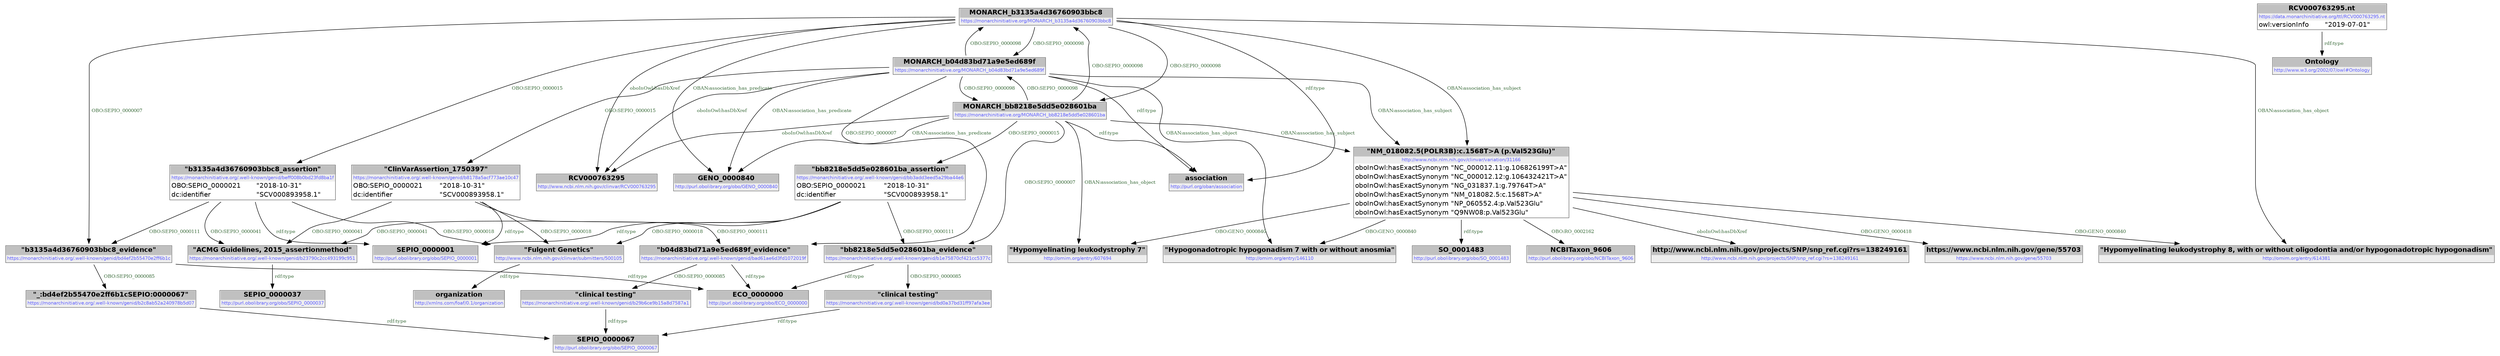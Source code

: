 digraph { 
 node [ fontname="DejaVu Sans" ] ; 
	node1 -> node2 [ color=BLACK, label=< <font point-size='10' color='#336633'>OBO:SEPIO_0000098</font> > ] ;
	node2 -> node3 [ color=BLACK, label=< <font point-size='10' color='#336633'>OBO:SEPIO_0000015</font> > ] ;
	node2 -> node6 [ color=BLACK, label=< <font point-size='10' color='#336633'>rdf:type</font> > ] ;
	node2 -> node7 [ color=BLACK, label=< <font point-size='10' color='#336633'>OBAN:association_has_object</font> > ] ;
	node9 -> node10 [ color=BLACK, label=< <font point-size='10' color='#336633'>OBAN:association_has_object</font> > ] ;
	node5 -> node0 [ color=BLACK, label=< <font point-size='10' color='#336633'>OBO:SEPIO_0000111</font> > ] ;
	node11 -> node12 [ color=BLACK, label=< <font point-size='10' color='#336633'>OBO:GENO_0000840</font> > ] ;
	node2 -> node1 [ color=BLACK, label=< <font point-size='10' color='#336633'>OBO:SEPIO_0000098</font> > ] ;
	node9 -> node13 [ color=BLACK, label=< <font point-size='10' color='#336633'>OBAN:association_has_predicate</font> > ] ;
	node9 -> node14 [ color=BLACK, label=< <font point-size='10' color='#336633'>oboInOwl:hasDbXref</font> > ] ;
	node4 -> node15 [ color=BLACK, label=< <font point-size='10' color='#336633'>rdf:type</font> > ] ;
	node5 -> node16 [ color=BLACK, label=< <font point-size='10' color='#336633'>OBO:SEPIO_0000041</font> > ] ;
	node11 -> node17 [ color=BLACK, label=< <font point-size='10' color='#336633'>rdf:type</font> > ] ;
	node11 -> node18 [ color=BLACK, label=< <font point-size='10' color='#336633'>OBO:RO_0002162</font> > ] ;
	node1 -> node9 [ color=BLACK, label=< <font point-size='10' color='#336633'>OBO:SEPIO_0000098</font> > ] ;
	node1 -> node5 [ color=BLACK, label=< <font point-size='10' color='#336633'>OBO:SEPIO_0000015</font> > ] ;
	node5 -> node4 [ color=BLACK, label=< <font point-size='10' color='#336633'>OBO:SEPIO_0000018</font> > ] ;
	node2 -> node21 [ color=BLACK, label=< <font point-size='10' color='#336633'>OBO:SEPIO_0000007</font> > ] ;
	node3 -> node16 [ color=BLACK, label=< <font point-size='10' color='#336633'>OBO:SEPIO_0000041</font> > ] ;
	node9 -> node6 [ color=BLACK, label=< <font point-size='10' color='#336633'>rdf:type</font> > ] ;
	node11 -> node24 [ color=BLACK, label=< <font point-size='10' color='#336633'>oboInOwl:hasDbXref</font> > ] ;
	node11 -> node25 [ color=BLACK, label=< <font point-size='10' color='#336633'>OBO:GENO_0000418</font> > ] ;
	node3 -> node26 [ color=BLACK, label=< <font point-size='10' color='#336633'>rdf:type</font> > ] ;
	node3 -> node4 [ color=BLACK, label=< <font point-size='10' color='#336633'>OBO:SEPIO_0000018</font> > ] ;
	node23 -> node27 [ color=BLACK, label=< <font point-size='10' color='#336633'>rdf:type</font> > ] ;
	node20 -> node26 [ color=BLACK, label=< <font point-size='10' color='#336633'>rdf:type</font> > ] ;
	node1 -> node0 [ color=BLACK, label=< <font point-size='10' color='#336633'>OBO:SEPIO_0000007</font> > ] ;
	node9 -> node20 [ color=BLACK, label=< <font point-size='10' color='#336633'>OBO:SEPIO_0000015</font> > ] ;
	node9 -> node2 [ color=BLACK, label=< <font point-size='10' color='#336633'>OBO:SEPIO_0000098</font> > ] ;
	node1 -> node11 [ color=BLACK, label=< <font point-size='10' color='#336633'>OBAN:association_has_subject</font> > ] ;
	node9 -> node11 [ color=BLACK, label=< <font point-size='10' color='#336633'>OBAN:association_has_subject</font> > ] ;
	node2 -> node9 [ color=BLACK, label=< <font point-size='10' color='#336633'>OBO:SEPIO_0000098</font> > ] ;
	node1 -> node14 [ color=BLACK, label=< <font point-size='10' color='#336633'>oboInOwl:hasDbXref</font> > ] ;
	node5 -> node26 [ color=BLACK, label=< <font point-size='10' color='#336633'>rdf:type</font> > ] ;
	node28 -> node27 [ color=BLACK, label=< <font point-size='10' color='#336633'>rdf:type</font> > ] ;
	node0 -> node23 [ color=BLACK, label=< <font point-size='10' color='#336633'>OBO:SEPIO_0000085</font> > ] ;
	node1 -> node12 [ color=BLACK, label=< <font point-size='10' color='#336633'>OBAN:association_has_object</font> > ] ;
	node3 -> node21 [ color=BLACK, label=< <font point-size='10' color='#336633'>OBO:SEPIO_0000111</font> > ] ;
	node20 -> node16 [ color=BLACK, label=< <font point-size='10' color='#336633'>OBO:SEPIO_0000041</font> > ] ;
	node0 -> node29 [ color=BLACK, label=< <font point-size='10' color='#336633'>rdf:type</font> > ] ;
	node9 -> node1 [ color=BLACK, label=< <font point-size='10' color='#336633'>OBO:SEPIO_0000098</font> > ] ;
	node11 -> node7 [ color=BLACK, label=< <font point-size='10' color='#336633'>OBO:GENO_0000840</font> > ] ;
	node16 -> node30 [ color=BLACK, label=< <font point-size='10' color='#336633'>rdf:type</font> > ] ;
	node8 -> node28 [ color=BLACK, label=< <font point-size='10' color='#336633'>OBO:SEPIO_0000085</font> > ] ;
	node21 -> node29 [ color=BLACK, label=< <font point-size='10' color='#336633'>rdf:type</font> > ] ;
	node19 -> node27 [ color=BLACK, label=< <font point-size='10' color='#336633'>rdf:type</font> > ] ;
	node11 -> node10 [ color=BLACK, label=< <font point-size='10' color='#336633'>OBO:GENO_0000840</font> > ] ;
	node1 -> node6 [ color=BLACK, label=< <font point-size='10' color='#336633'>rdf:type</font> > ] ;
	node20 -> node4 [ color=BLACK, label=< <font point-size='10' color='#336633'>OBO:SEPIO_0000018</font> > ] ;
	node2 -> node13 [ color=BLACK, label=< <font point-size='10' color='#336633'>OBAN:association_has_predicate</font> > ] ;
	node22 -> node31 [ color=BLACK, label=< <font point-size='10' color='#336633'>rdf:type</font> > ] ;
	node2 -> node14 [ color=BLACK, label=< <font point-size='10' color='#336633'>oboInOwl:hasDbXref</font> > ] ;
	node8 -> node29 [ color=BLACK, label=< <font point-size='10' color='#336633'>rdf:type</font> > ] ;
	node20 -> node8 [ color=BLACK, label=< <font point-size='10' color='#336633'>OBO:SEPIO_0000111</font> > ] ;
	node21 -> node19 [ color=BLACK, label=< <font point-size='10' color='#336633'>OBO:SEPIO_0000085</font> > ] ;
	node1 -> node13 [ color=BLACK, label=< <font point-size='10' color='#336633'>OBAN:association_has_predicate</font> > ] ;
	node2 -> node11 [ color=BLACK, label=< <font point-size='10' color='#336633'>OBAN:association_has_subject</font> > ] ;
	node9 -> node8 [ color=BLACK, label=< <font point-size='10' color='#336633'>OBO:SEPIO_0000007</font> > ] ;
# https://monarchinitiative.org/.well-known/genid/bd4ef2b55470e2ff6b1c node0
node0 [ shape=none, color=black label=< <table color='#666666' cellborder='0' cellspacing='0' border='1'><tr><td colspan='2' bgcolor='grey'><B>&quot;b3135a4d36760903bbc8_evidence&quot;</B></td></tr><tr><td href='https://monarchinitiative.org/.well-known/genid/bd4ef2b55470e2ff6b1c' bgcolor='#eeeeee' colspan='2'><font point-size='10' color='#6666ff'>https://monarchinitiative.org/.well-known/genid/bd4ef2b55470e2ff6b1c</font></td></tr></table> > ] 
# https://monarchinitiative.org/MONARCH_b3135a4d36760903bbc8 node1
node1 [ shape=none, color=black label=< <table color='#666666' cellborder='0' cellspacing='0' border='1'><tr><td colspan='2' bgcolor='grey'><B>MONARCH_b3135a4d36760903bbc8</B></td></tr><tr><td href='https://monarchinitiative.org/MONARCH_b3135a4d36760903bbc8' bgcolor='#eeeeee' colspan='2'><font point-size='10' color='#6666ff'>https://monarchinitiative.org/MONARCH_b3135a4d36760903bbc8</font></td></tr></table> > ] 
# https://monarchinitiative.org/MONARCH_b04d83bd71a9e5ed689f node2
node2 [ shape=none, color=black label=< <table color='#666666' cellborder='0' cellspacing='0' border='1'><tr><td colspan='2' bgcolor='grey'><B>MONARCH_b04d83bd71a9e5ed689f</B></td></tr><tr><td href='https://monarchinitiative.org/MONARCH_b04d83bd71a9e5ed689f' bgcolor='#eeeeee' colspan='2'><font point-size='10' color='#6666ff'>https://monarchinitiative.org/MONARCH_b04d83bd71a9e5ed689f</font></td></tr></table> > ] 
# https://monarchinitiative.org/.well-known/genid/b8178a5acf773ae10c47 node3
node3 [ shape=none, color=black label=< <table color='#666666' cellborder='0' cellspacing='0' border='1'><tr><td colspan='2' bgcolor='grey'><B>&quot;ClinVarAssertion_1750397&quot;</B></td></tr><tr><td href='https://monarchinitiative.org/.well-known/genid/b8178a5acf773ae10c47' bgcolor='#eeeeee' colspan='2'><font point-size='10' color='#6666ff'>https://monarchinitiative.org/.well-known/genid/b8178a5acf773ae10c47</font></td></tr><tr><td align='left'>OBO:SEPIO_0000021</td><td align='left'>&quot;2018-10-31&quot;</td></tr><tr><td align='left'>dc:identifier</td><td align='left'>&quot;SCV000893958.1&quot;</td></tr></table> > ] 
# http://www.ncbi.nlm.nih.gov/clinvar/submitters/500105 node4
node4 [ shape=none, color=black label=< <table color='#666666' cellborder='0' cellspacing='0' border='1'><tr><td colspan='2' bgcolor='grey'><B>&quot;Fulgent Genetics&quot;</B></td></tr><tr><td href='http://www.ncbi.nlm.nih.gov/clinvar/submitters/500105' bgcolor='#eeeeee' colspan='2'><font point-size='10' color='#6666ff'>http://www.ncbi.nlm.nih.gov/clinvar/submitters/500105</font></td></tr></table> > ] 
# https://monarchinitiative.org/.well-known/genid/beff008b0bd23fd8ba1f node5
node5 [ shape=none, color=black label=< <table color='#666666' cellborder='0' cellspacing='0' border='1'><tr><td colspan='2' bgcolor='grey'><B>&quot;b3135a4d36760903bbc8_assertion&quot;</B></td></tr><tr><td href='https://monarchinitiative.org/.well-known/genid/beff008b0bd23fd8ba1f' bgcolor='#eeeeee' colspan='2'><font point-size='10' color='#6666ff'>https://monarchinitiative.org/.well-known/genid/beff008b0bd23fd8ba1f</font></td></tr><tr><td align='left'>OBO:SEPIO_0000021</td><td align='left'>&quot;2018-10-31&quot;</td></tr><tr><td align='left'>dc:identifier</td><td align='left'>&quot;SCV000893958.1&quot;</td></tr></table> > ] 
# http://purl.org/oban/association node6
node6 [ shape=none, color=black label=< <table color='#666666' cellborder='0' cellspacing='0' border='1'><tr><td colspan='2' bgcolor='grey'><B>association</B></td></tr><tr><td href='http://purl.org/oban/association' bgcolor='#eeeeee' colspan='2'><font point-size='10' color='#6666ff'>http://purl.org/oban/association</font></td></tr></table> > ] 
# http://omim.org/entry/146110 node7
node7 [ shape=none, color=black label=< <table color='#666666' cellborder='0' cellspacing='0' border='1'><tr><td colspan='2' bgcolor='grey'><B>&quot;Hypogonadotropic hypogonadism 7 with or without anosmia&quot;</B></td></tr><tr><td href='http://omim.org/entry/146110' bgcolor='#eeeeee' colspan='2'><font point-size='10' color='#6666ff'>http://omim.org/entry/146110</font></td></tr></table> > ] 
# https://monarchinitiative.org/.well-known/genid/b1e75870cf421cc5377c node8
node8 [ shape=none, color=black label=< <table color='#666666' cellborder='0' cellspacing='0' border='1'><tr><td colspan='2' bgcolor='grey'><B>&quot;bb8218e5dd5e028601ba_evidence&quot;</B></td></tr><tr><td href='https://monarchinitiative.org/.well-known/genid/b1e75870cf421cc5377c' bgcolor='#eeeeee' colspan='2'><font point-size='10' color='#6666ff'>https://monarchinitiative.org/.well-known/genid/b1e75870cf421cc5377c</font></td></tr></table> > ] 
# https://monarchinitiative.org/MONARCH_bb8218e5dd5e028601ba node9
node9 [ shape=none, color=black label=< <table color='#666666' cellborder='0' cellspacing='0' border='1'><tr><td colspan='2' bgcolor='grey'><B>MONARCH_bb8218e5dd5e028601ba</B></td></tr><tr><td href='https://monarchinitiative.org/MONARCH_bb8218e5dd5e028601ba' bgcolor='#eeeeee' colspan='2'><font point-size='10' color='#6666ff'>https://monarchinitiative.org/MONARCH_bb8218e5dd5e028601ba</font></td></tr></table> > ] 
# http://omim.org/entry/607694 node10
node10 [ shape=none, color=black label=< <table color='#666666' cellborder='0' cellspacing='0' border='1'><tr><td colspan='2' bgcolor='grey'><B>&quot;Hypomyelinating leukodystrophy 7&quot;</B></td></tr><tr><td href='http://omim.org/entry/607694' bgcolor='#eeeeee' colspan='2'><font point-size='10' color='#6666ff'>http://omim.org/entry/607694</font></td></tr></table> > ] 
# http://www.ncbi.nlm.nih.gov/clinvar/variation/31166 node11
node11 [ shape=none, color=black label=< <table color='#666666' cellborder='0' cellspacing='0' border='1'><tr><td colspan='2' bgcolor='grey'><B>&quot;NM_018082.5(POLR3B):c.1568T&gt;A (p.Val523Glu)&quot;</B></td></tr><tr><td href='http://www.ncbi.nlm.nih.gov/clinvar/variation/31166' bgcolor='#eeeeee' colspan='2'><font point-size='10' color='#6666ff'>http://www.ncbi.nlm.nih.gov/clinvar/variation/31166</font></td></tr><tr><td align='left'>oboInOwl:hasExactSynonym</td><td align='left'>&quot;NC_000012.11:g.106826199T&gt;A&quot;</td></tr><tr><td align='left'>oboInOwl:hasExactSynonym</td><td align='left'>&quot;NC_000012.12:g.106432421T&gt;A&quot;</td></tr><tr><td align='left'>oboInOwl:hasExactSynonym</td><td align='left'>&quot;NG_031837.1:g.79764T&gt;A&quot;</td></tr><tr><td align='left'>oboInOwl:hasExactSynonym</td><td align='left'>&quot;NM_018082.5:c.1568T&gt;A&quot;</td></tr><tr><td align='left'>oboInOwl:hasExactSynonym</td><td align='left'>&quot;NP_060552.4:p.Val523Glu&quot;</td></tr><tr><td align='left'>oboInOwl:hasExactSynonym</td><td align='left'>&quot;Q9NW08:p.Val523Glu&quot;</td></tr></table> > ] 
# http://omim.org/entry/614381 node12
node12 [ shape=none, color=black label=< <table color='#666666' cellborder='0' cellspacing='0' border='1'><tr><td colspan='2' bgcolor='grey'><B>&quot;Hypomyelinating leukodystrophy 8, with or without oligodontia and/or hypogonadotropic hypogonadism&quot;</B></td></tr><tr><td href='http://omim.org/entry/614381' bgcolor='#eeeeee' colspan='2'><font point-size='10' color='#6666ff'>http://omim.org/entry/614381</font></td></tr></table> > ] 
# http://purl.obolibrary.org/obo/GENO_0000840 node13
node13 [ shape=none, color=black label=< <table color='#666666' cellborder='0' cellspacing='0' border='1'><tr><td colspan='2' bgcolor='grey'><B>GENO_0000840</B></td></tr><tr><td href='http://purl.obolibrary.org/obo/GENO_0000840' bgcolor='#eeeeee' colspan='2'><font point-size='10' color='#6666ff'>http://purl.obolibrary.org/obo/GENO_0000840</font></td></tr></table> > ] 
# http://www.ncbi.nlm.nih.gov/clinvar/RCV000763295 node14
node14 [ shape=none, color=black label=< <table color='#666666' cellborder='0' cellspacing='0' border='1'><tr><td colspan='2' bgcolor='grey'><B>RCV000763295</B></td></tr><tr><td href='http://www.ncbi.nlm.nih.gov/clinvar/RCV000763295' bgcolor='#eeeeee' colspan='2'><font point-size='10' color='#6666ff'>http://www.ncbi.nlm.nih.gov/clinvar/RCV000763295</font></td></tr></table> > ] 
# http://xmlns.com/foaf/0.1/organization node15
node15 [ shape=none, color=black label=< <table color='#666666' cellborder='0' cellspacing='0' border='1'><tr><td colspan='2' bgcolor='grey'><B>organization</B></td></tr><tr><td href='http://xmlns.com/foaf/0.1/organization' bgcolor='#eeeeee' colspan='2'><font point-size='10' color='#6666ff'>http://xmlns.com/foaf/0.1/organization</font></td></tr></table> > ] 
# https://monarchinitiative.org/.well-known/genid/b23790c2cc493199c951 node16
node16 [ shape=none, color=black label=< <table color='#666666' cellborder='0' cellspacing='0' border='1'><tr><td colspan='2' bgcolor='grey'><B>&quot;ACMG Guidelines, 2015_assertionmethod&quot;</B></td></tr><tr><td href='https://monarchinitiative.org/.well-known/genid/b23790c2cc493199c951' bgcolor='#eeeeee' colspan='2'><font point-size='10' color='#6666ff'>https://monarchinitiative.org/.well-known/genid/b23790c2cc493199c951</font></td></tr></table> > ] 
# http://purl.obolibrary.org/obo/SO_0001483 node17
node17 [ shape=none, color=black label=< <table color='#666666' cellborder='0' cellspacing='0' border='1'><tr><td colspan='2' bgcolor='grey'><B>SO_0001483</B></td></tr><tr><td href='http://purl.obolibrary.org/obo/SO_0001483' bgcolor='#eeeeee' colspan='2'><font point-size='10' color='#6666ff'>http://purl.obolibrary.org/obo/SO_0001483</font></td></tr></table> > ] 
# http://purl.obolibrary.org/obo/NCBITaxon_9606 node18
node18 [ shape=none, color=black label=< <table color='#666666' cellborder='0' cellspacing='0' border='1'><tr><td colspan='2' bgcolor='grey'><B>NCBITaxon_9606</B></td></tr><tr><td href='http://purl.obolibrary.org/obo/NCBITaxon_9606' bgcolor='#eeeeee' colspan='2'><font point-size='10' color='#6666ff'>http://purl.obolibrary.org/obo/NCBITaxon_9606</font></td></tr></table> > ] 
# https://monarchinitiative.org/.well-known/genid/b29b6ce9b15a8d7587a1 node19
node19 [ shape=none, color=black label=< <table color='#666666' cellborder='0' cellspacing='0' border='1'><tr><td colspan='2' bgcolor='grey'><B>&quot;clinical testing&quot;</B></td></tr><tr><td href='https://monarchinitiative.org/.well-known/genid/b29b6ce9b15a8d7587a1' bgcolor='#eeeeee' colspan='2'><font point-size='10' color='#6666ff'>https://monarchinitiative.org/.well-known/genid/b29b6ce9b15a8d7587a1</font></td></tr></table> > ] 
# https://monarchinitiative.org/.well-known/genid/bb3add3eed5a29ba44e6 node20
node20 [ shape=none, color=black label=< <table color='#666666' cellborder='0' cellspacing='0' border='1'><tr><td colspan='2' bgcolor='grey'><B>&quot;bb8218e5dd5e028601ba_assertion&quot;</B></td></tr><tr><td href='https://monarchinitiative.org/.well-known/genid/bb3add3eed5a29ba44e6' bgcolor='#eeeeee' colspan='2'><font point-size='10' color='#6666ff'>https://monarchinitiative.org/.well-known/genid/bb3add3eed5a29ba44e6</font></td></tr><tr><td align='left'>OBO:SEPIO_0000021</td><td align='left'>&quot;2018-10-31&quot;</td></tr><tr><td align='left'>dc:identifier</td><td align='left'>&quot;SCV000893958.1&quot;</td></tr></table> > ] 
# https://monarchinitiative.org/.well-known/genid/bad61ae6d3fd1072019f node21
node21 [ shape=none, color=black label=< <table color='#666666' cellborder='0' cellspacing='0' border='1'><tr><td colspan='2' bgcolor='grey'><B>&quot;b04d83bd71a9e5ed689f_evidence&quot;</B></td></tr><tr><td href='https://monarchinitiative.org/.well-known/genid/bad61ae6d3fd1072019f' bgcolor='#eeeeee' colspan='2'><font point-size='10' color='#6666ff'>https://monarchinitiative.org/.well-known/genid/bad61ae6d3fd1072019f</font></td></tr></table> > ] 
# https://data.monarchinitiative.org/ttl/RCV000763295.nt node22
node22 [ shape=none, color=black label=< <table color='#666666' cellborder='0' cellspacing='0' border='1'><tr><td colspan='2' bgcolor='grey'><B>RCV000763295.nt</B></td></tr><tr><td href='https://data.monarchinitiative.org/ttl/RCV000763295.nt' bgcolor='#eeeeee' colspan='2'><font point-size='10' color='#6666ff'>https://data.monarchinitiative.org/ttl/RCV000763295.nt</font></td></tr><tr><td align='left'>owl:versionInfo</td><td align='left'>&quot;2019-07-01&quot;</td></tr></table> > ] 
# https://monarchinitiative.org/.well-known/genid/b2c8ab52a240978b5d07 node23
node23 [ shape=none, color=black label=< <table color='#666666' cellborder='0' cellspacing='0' border='1'><tr><td colspan='2' bgcolor='grey'><B>&quot;_:bd4ef2b55470e2ff6b1cSEPIO:0000067&quot;</B></td></tr><tr><td href='https://monarchinitiative.org/.well-known/genid/b2c8ab52a240978b5d07' bgcolor='#eeeeee' colspan='2'><font point-size='10' color='#6666ff'>https://monarchinitiative.org/.well-known/genid/b2c8ab52a240978b5d07</font></td></tr></table> > ] 
# http://www.ncbi.nlm.nih.gov/projects/SNP/snp_ref.cgi?rs=138249161 node24
node24 [ shape=none, color=black label=< <table color='#666666' cellborder='0' cellspacing='0' border='1'><tr><td colspan='2' bgcolor='grey'><B>http://www.ncbi.nlm.nih.gov/projects/SNP/snp_ref.cgi?rs=138249161</B></td></tr><tr><td href='http://www.ncbi.nlm.nih.gov/projects/SNP/snp_ref.cgi?rs=138249161' bgcolor='#eeeeee' colspan='2'><font point-size='10' color='#6666ff'>http://www.ncbi.nlm.nih.gov/projects/SNP/snp_ref.cgi?rs=138249161</font></td></tr></table> > ] 
# https://www.ncbi.nlm.nih.gov/gene/55703 node25
node25 [ shape=none, color=black label=< <table color='#666666' cellborder='0' cellspacing='0' border='1'><tr><td colspan='2' bgcolor='grey'><B>https://www.ncbi.nlm.nih.gov/gene/55703</B></td></tr><tr><td href='https://www.ncbi.nlm.nih.gov/gene/55703' bgcolor='#eeeeee' colspan='2'><font point-size='10' color='#6666ff'>https://www.ncbi.nlm.nih.gov/gene/55703</font></td></tr></table> > ] 
# http://purl.obolibrary.org/obo/SEPIO_0000001 node26
node26 [ shape=none, color=black label=< <table color='#666666' cellborder='0' cellspacing='0' border='1'><tr><td colspan='2' bgcolor='grey'><B>SEPIO_0000001</B></td></tr><tr><td href='http://purl.obolibrary.org/obo/SEPIO_0000001' bgcolor='#eeeeee' colspan='2'><font point-size='10' color='#6666ff'>http://purl.obolibrary.org/obo/SEPIO_0000001</font></td></tr></table> > ] 
# http://purl.obolibrary.org/obo/SEPIO_0000067 node27
node27 [ shape=none, color=black label=< <table color='#666666' cellborder='0' cellspacing='0' border='1'><tr><td colspan='2' bgcolor='grey'><B>SEPIO_0000067</B></td></tr><tr><td href='http://purl.obolibrary.org/obo/SEPIO_0000067' bgcolor='#eeeeee' colspan='2'><font point-size='10' color='#6666ff'>http://purl.obolibrary.org/obo/SEPIO_0000067</font></td></tr></table> > ] 
# https://monarchinitiative.org/.well-known/genid/bd0a37bd31ff97afa3ee node28
node28 [ shape=none, color=black label=< <table color='#666666' cellborder='0' cellspacing='0' border='1'><tr><td colspan='2' bgcolor='grey'><B>&quot;clinical testing&quot;</B></td></tr><tr><td href='https://monarchinitiative.org/.well-known/genid/bd0a37bd31ff97afa3ee' bgcolor='#eeeeee' colspan='2'><font point-size='10' color='#6666ff'>https://monarchinitiative.org/.well-known/genid/bd0a37bd31ff97afa3ee</font></td></tr></table> > ] 
# http://purl.obolibrary.org/obo/ECO_0000000 node29
node29 [ shape=none, color=black label=< <table color='#666666' cellborder='0' cellspacing='0' border='1'><tr><td colspan='2' bgcolor='grey'><B>ECO_0000000</B></td></tr><tr><td href='http://purl.obolibrary.org/obo/ECO_0000000' bgcolor='#eeeeee' colspan='2'><font point-size='10' color='#6666ff'>http://purl.obolibrary.org/obo/ECO_0000000</font></td></tr></table> > ] 
# http://purl.obolibrary.org/obo/SEPIO_0000037 node30
node30 [ shape=none, color=black label=< <table color='#666666' cellborder='0' cellspacing='0' border='1'><tr><td colspan='2' bgcolor='grey'><B>SEPIO_0000037</B></td></tr><tr><td href='http://purl.obolibrary.org/obo/SEPIO_0000037' bgcolor='#eeeeee' colspan='2'><font point-size='10' color='#6666ff'>http://purl.obolibrary.org/obo/SEPIO_0000037</font></td></tr></table> > ] 
# http://www.w3.org/2002/07/owl#Ontology node31
node31 [ shape=none, color=black label=< <table color='#666666' cellborder='0' cellspacing='0' border='1'><tr><td colspan='2' bgcolor='grey'><B>Ontology</B></td></tr><tr><td href='http://www.w3.org/2002/07/owl#Ontology' bgcolor='#eeeeee' colspan='2'><font point-size='10' color='#6666ff'>http://www.w3.org/2002/07/owl#Ontology</font></td></tr></table> > ] 
}
